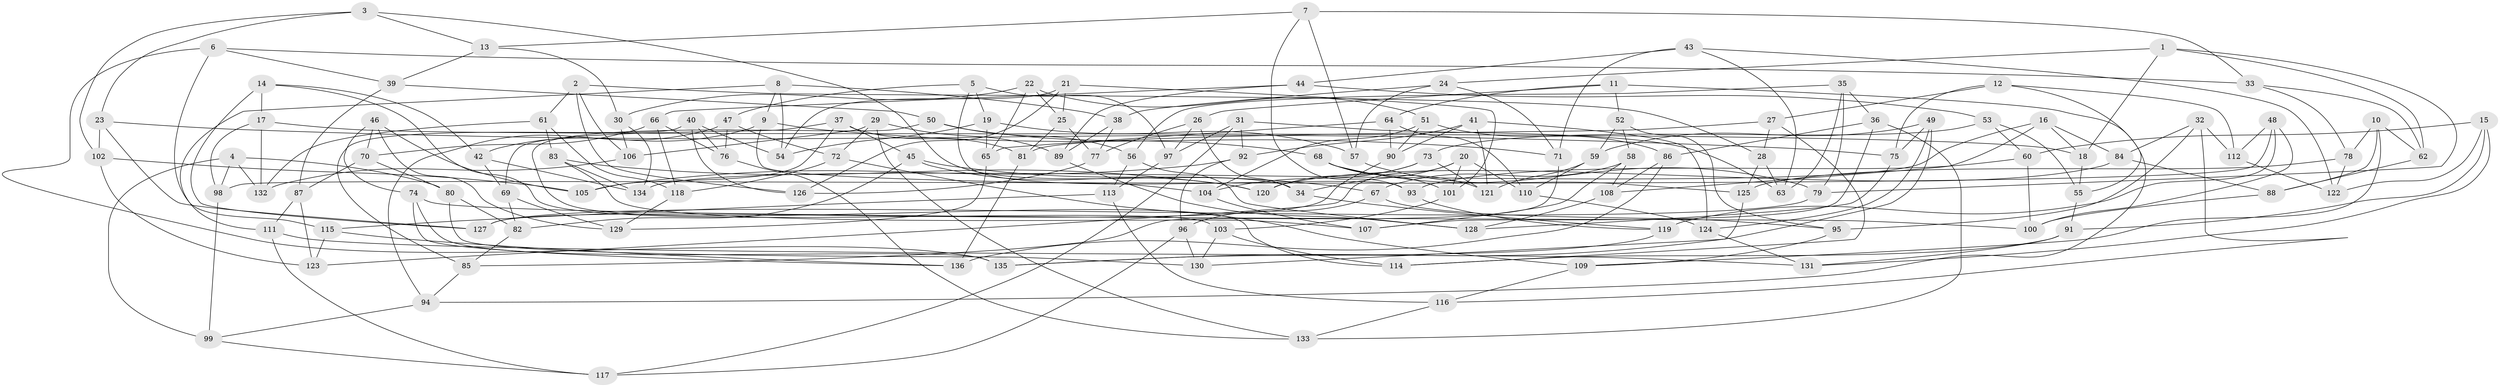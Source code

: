 // Generated by graph-tools (version 1.1) at 2025/59/03/09/25 04:59:04]
// undirected, 136 vertices, 272 edges
graph export_dot {
graph [start="1"]
  node [color=gray90,style=filled];
  1;
  2;
  3;
  4;
  5;
  6;
  7;
  8;
  9;
  10;
  11;
  12;
  13;
  14;
  15;
  16;
  17;
  18;
  19;
  20;
  21;
  22;
  23;
  24;
  25;
  26;
  27;
  28;
  29;
  30;
  31;
  32;
  33;
  34;
  35;
  36;
  37;
  38;
  39;
  40;
  41;
  42;
  43;
  44;
  45;
  46;
  47;
  48;
  49;
  50;
  51;
  52;
  53;
  54;
  55;
  56;
  57;
  58;
  59;
  60;
  61;
  62;
  63;
  64;
  65;
  66;
  67;
  68;
  69;
  70;
  71;
  72;
  73;
  74;
  75;
  76;
  77;
  78;
  79;
  80;
  81;
  82;
  83;
  84;
  85;
  86;
  87;
  88;
  89;
  90;
  91;
  92;
  93;
  94;
  95;
  96;
  97;
  98;
  99;
  100;
  101;
  102;
  103;
  104;
  105;
  106;
  107;
  108;
  109;
  110;
  111;
  112;
  113;
  114;
  115;
  116;
  117;
  118;
  119;
  120;
  121;
  122;
  123;
  124;
  125;
  126;
  127;
  128;
  129;
  130;
  131;
  132;
  133;
  134;
  135;
  136;
  1 -- 79;
  1 -- 24;
  1 -- 62;
  1 -- 18;
  2 -- 126;
  2 -- 28;
  2 -- 106;
  2 -- 61;
  3 -- 34;
  3 -- 102;
  3 -- 23;
  3 -- 13;
  4 -- 80;
  4 -- 99;
  4 -- 98;
  4 -- 132;
  5 -- 19;
  5 -- 97;
  5 -- 93;
  5 -- 47;
  6 -- 33;
  6 -- 115;
  6 -- 135;
  6 -- 39;
  7 -- 57;
  7 -- 13;
  7 -- 33;
  7 -- 93;
  8 -- 54;
  8 -- 9;
  8 -- 111;
  8 -- 38;
  9 -- 104;
  9 -- 42;
  9 -- 71;
  10 -- 109;
  10 -- 88;
  10 -- 78;
  10 -- 62;
  11 -- 64;
  11 -- 52;
  11 -- 26;
  11 -- 94;
  12 -- 55;
  12 -- 75;
  12 -- 112;
  12 -- 27;
  13 -- 39;
  13 -- 30;
  14 -- 127;
  14 -- 17;
  14 -- 42;
  14 -- 103;
  15 -- 131;
  15 -- 122;
  15 -- 60;
  15 -- 91;
  16 -- 84;
  16 -- 134;
  16 -- 108;
  16 -- 18;
  17 -- 18;
  17 -- 132;
  17 -- 98;
  18 -- 55;
  19 -- 65;
  19 -- 57;
  19 -- 54;
  20 -- 110;
  20 -- 101;
  20 -- 123;
  20 -- 34;
  21 -- 126;
  21 -- 101;
  21 -- 54;
  21 -- 25;
  22 -- 25;
  22 -- 30;
  22 -- 65;
  22 -- 51;
  23 -- 75;
  23 -- 127;
  23 -- 102;
  24 -- 71;
  24 -- 38;
  24 -- 57;
  25 -- 77;
  25 -- 81;
  26 -- 34;
  26 -- 77;
  26 -- 97;
  27 -- 114;
  27 -- 81;
  27 -- 28;
  28 -- 125;
  28 -- 63;
  29 -- 89;
  29 -- 106;
  29 -- 133;
  29 -- 72;
  30 -- 134;
  30 -- 106;
  31 -- 97;
  31 -- 117;
  31 -- 92;
  31 -- 63;
  32 -- 95;
  32 -- 116;
  32 -- 112;
  32 -- 84;
  33 -- 62;
  33 -- 78;
  34 -- 119;
  35 -- 63;
  35 -- 56;
  35 -- 36;
  35 -- 79;
  36 -- 86;
  36 -- 133;
  36 -- 107;
  37 -- 81;
  37 -- 69;
  37 -- 45;
  37 -- 105;
  38 -- 89;
  38 -- 77;
  39 -- 87;
  39 -- 50;
  40 -- 85;
  40 -- 54;
  40 -- 76;
  40 -- 126;
  41 -- 121;
  41 -- 92;
  41 -- 90;
  41 -- 124;
  42 -- 69;
  42 -- 134;
  43 -- 122;
  43 -- 44;
  43 -- 63;
  43 -- 71;
  44 -- 89;
  44 -- 66;
  44 -- 53;
  45 -- 120;
  45 -- 82;
  45 -- 67;
  46 -- 105;
  46 -- 70;
  46 -- 129;
  46 -- 74;
  47 -- 94;
  47 -- 76;
  47 -- 72;
  48 -- 112;
  48 -- 100;
  48 -- 119;
  48 -- 98;
  49 -- 75;
  49 -- 59;
  49 -- 124;
  49 -- 135;
  50 -- 114;
  50 -- 68;
  50 -- 56;
  51 -- 86;
  51 -- 90;
  51 -- 104;
  52 -- 59;
  52 -- 95;
  52 -- 58;
  53 -- 60;
  53 -- 55;
  53 -- 73;
  55 -- 91;
  56 -- 128;
  56 -- 113;
  57 -- 125;
  58 -- 67;
  58 -- 108;
  58 -- 107;
  59 -- 110;
  59 -- 121;
  60 -- 100;
  60 -- 93;
  61 -- 83;
  61 -- 118;
  61 -- 132;
  62 -- 88;
  64 -- 110;
  64 -- 65;
  64 -- 90;
  65 -- 129;
  66 -- 118;
  66 -- 70;
  66 -- 76;
  67 -- 95;
  67 -- 96;
  68 -- 79;
  68 -- 101;
  68 -- 121;
  69 -- 82;
  69 -- 129;
  70 -- 87;
  70 -- 80;
  71 -- 85;
  72 -- 109;
  72 -- 118;
  73 -- 104;
  73 -- 120;
  73 -- 121;
  74 -- 136;
  74 -- 135;
  74 -- 100;
  75 -- 128;
  76 -- 133;
  77 -- 126;
  78 -- 122;
  78 -- 125;
  79 -- 127;
  80 -- 130;
  80 -- 82;
  81 -- 136;
  82 -- 85;
  83 -- 134;
  83 -- 107;
  83 -- 120;
  84 -- 88;
  84 -- 120;
  85 -- 94;
  86 -- 136;
  86 -- 108;
  87 -- 123;
  87 -- 111;
  88 -- 100;
  89 -- 128;
  90 -- 127;
  91 -- 131;
  91 -- 114;
  92 -- 96;
  92 -- 105;
  93 -- 119;
  94 -- 99;
  95 -- 109;
  96 -- 130;
  96 -- 117;
  97 -- 113;
  98 -- 99;
  99 -- 117;
  101 -- 103;
  102 -- 123;
  102 -- 105;
  103 -- 130;
  103 -- 114;
  104 -- 107;
  106 -- 132;
  108 -- 128;
  109 -- 116;
  110 -- 124;
  111 -- 131;
  111 -- 117;
  112 -- 122;
  113 -- 116;
  113 -- 115;
  115 -- 123;
  115 -- 136;
  116 -- 133;
  118 -- 129;
  119 -- 135;
  124 -- 131;
  125 -- 130;
}
